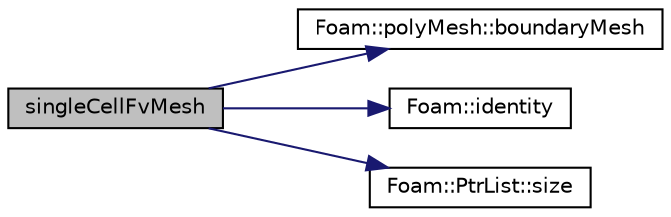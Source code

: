 digraph "singleCellFvMesh"
{
  bgcolor="transparent";
  edge [fontname="Helvetica",fontsize="10",labelfontname="Helvetica",labelfontsize="10"];
  node [fontname="Helvetica",fontsize="10",shape=record];
  rankdir="LR";
  Node1 [label="singleCellFvMesh",height=0.2,width=0.4,color="black", fillcolor="grey75", style="filled", fontcolor="black"];
  Node1 -> Node2 [color="midnightblue",fontsize="10",style="solid",fontname="Helvetica"];
  Node2 [label="Foam::polyMesh::boundaryMesh",height=0.2,width=0.4,color="black",URL="$a01916.html#a6b7f5ba89250dbd7a1c6c7860ab60fe3",tooltip="Return boundary mesh. "];
  Node1 -> Node3 [color="midnightblue",fontsize="10",style="solid",fontname="Helvetica"];
  Node3 [label="Foam::identity",height=0.2,width=0.4,color="black",URL="$a10725.html#a36af96cb841435845fffb4fe69208490",tooltip="Create identity map (map[i] == i) of given length. "];
  Node1 -> Node4 [color="midnightblue",fontsize="10",style="solid",fontname="Helvetica"];
  Node4 [label="Foam::PtrList::size",height=0.2,width=0.4,color="black",URL="$a02031.html#a723361dc2020160f5492e8fe2d09fa44",tooltip="Return the number of elements in the PtrList. "];
}
